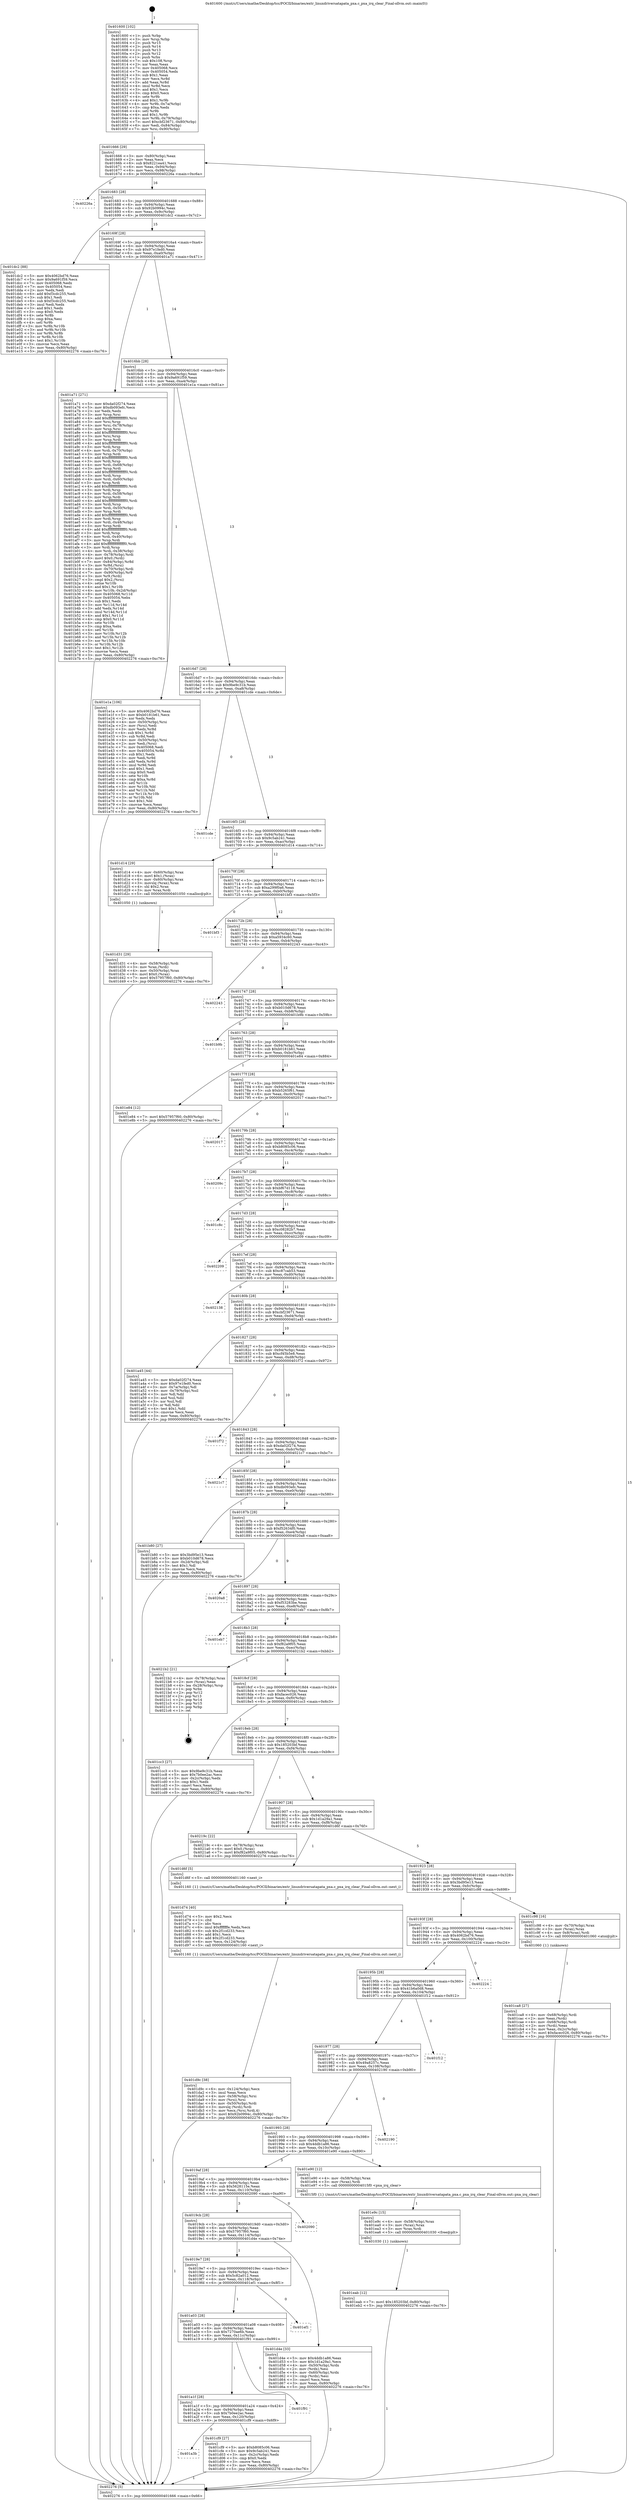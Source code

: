 digraph "0x401600" {
  label = "0x401600 (/mnt/c/Users/mathe/Desktop/tcc/POCII/binaries/extr_linuxdriversatapata_pxa.c_pxa_irq_clear_Final-ollvm.out::main(0))"
  labelloc = "t"
  node[shape=record]

  Entry [label="",width=0.3,height=0.3,shape=circle,fillcolor=black,style=filled]
  "0x401666" [label="{
     0x401666 [29]\l
     | [instrs]\l
     &nbsp;&nbsp;0x401666 \<+3\>: mov -0x80(%rbp),%eax\l
     &nbsp;&nbsp;0x401669 \<+2\>: mov %eax,%ecx\l
     &nbsp;&nbsp;0x40166b \<+6\>: sub $0x8221ea41,%ecx\l
     &nbsp;&nbsp;0x401671 \<+6\>: mov %eax,-0x94(%rbp)\l
     &nbsp;&nbsp;0x401677 \<+6\>: mov %ecx,-0x98(%rbp)\l
     &nbsp;&nbsp;0x40167d \<+6\>: je 000000000040226a \<main+0xc6a\>\l
  }"]
  "0x40226a" [label="{
     0x40226a\l
  }", style=dashed]
  "0x401683" [label="{
     0x401683 [28]\l
     | [instrs]\l
     &nbsp;&nbsp;0x401683 \<+5\>: jmp 0000000000401688 \<main+0x88\>\l
     &nbsp;&nbsp;0x401688 \<+6\>: mov -0x94(%rbp),%eax\l
     &nbsp;&nbsp;0x40168e \<+5\>: sub $0x92b0994c,%eax\l
     &nbsp;&nbsp;0x401693 \<+6\>: mov %eax,-0x9c(%rbp)\l
     &nbsp;&nbsp;0x401699 \<+6\>: je 0000000000401dc2 \<main+0x7c2\>\l
  }"]
  Exit [label="",width=0.3,height=0.3,shape=circle,fillcolor=black,style=filled,peripheries=2]
  "0x401dc2" [label="{
     0x401dc2 [88]\l
     | [instrs]\l
     &nbsp;&nbsp;0x401dc2 \<+5\>: mov $0x4062bd76,%eax\l
     &nbsp;&nbsp;0x401dc7 \<+5\>: mov $0x9a691f59,%ecx\l
     &nbsp;&nbsp;0x401dcc \<+7\>: mov 0x405068,%edx\l
     &nbsp;&nbsp;0x401dd3 \<+7\>: mov 0x405054,%esi\l
     &nbsp;&nbsp;0x401dda \<+2\>: mov %edx,%edi\l
     &nbsp;&nbsp;0x401ddc \<+6\>: add $0xf3cdc255,%edi\l
     &nbsp;&nbsp;0x401de2 \<+3\>: sub $0x1,%edi\l
     &nbsp;&nbsp;0x401de5 \<+6\>: sub $0xf3cdc255,%edi\l
     &nbsp;&nbsp;0x401deb \<+3\>: imul %edi,%edx\l
     &nbsp;&nbsp;0x401dee \<+3\>: and $0x1,%edx\l
     &nbsp;&nbsp;0x401df1 \<+3\>: cmp $0x0,%edx\l
     &nbsp;&nbsp;0x401df4 \<+4\>: sete %r8b\l
     &nbsp;&nbsp;0x401df8 \<+3\>: cmp $0xa,%esi\l
     &nbsp;&nbsp;0x401dfb \<+4\>: setl %r9b\l
     &nbsp;&nbsp;0x401dff \<+3\>: mov %r8b,%r10b\l
     &nbsp;&nbsp;0x401e02 \<+3\>: and %r9b,%r10b\l
     &nbsp;&nbsp;0x401e05 \<+3\>: xor %r9b,%r8b\l
     &nbsp;&nbsp;0x401e08 \<+3\>: or %r8b,%r10b\l
     &nbsp;&nbsp;0x401e0b \<+4\>: test $0x1,%r10b\l
     &nbsp;&nbsp;0x401e0f \<+3\>: cmovne %ecx,%eax\l
     &nbsp;&nbsp;0x401e12 \<+3\>: mov %eax,-0x80(%rbp)\l
     &nbsp;&nbsp;0x401e15 \<+5\>: jmp 0000000000402276 \<main+0xc76\>\l
  }"]
  "0x40169f" [label="{
     0x40169f [28]\l
     | [instrs]\l
     &nbsp;&nbsp;0x40169f \<+5\>: jmp 00000000004016a4 \<main+0xa4\>\l
     &nbsp;&nbsp;0x4016a4 \<+6\>: mov -0x94(%rbp),%eax\l
     &nbsp;&nbsp;0x4016aa \<+5\>: sub $0x97e1fed0,%eax\l
     &nbsp;&nbsp;0x4016af \<+6\>: mov %eax,-0xa0(%rbp)\l
     &nbsp;&nbsp;0x4016b5 \<+6\>: je 0000000000401a71 \<main+0x471\>\l
  }"]
  "0x401eab" [label="{
     0x401eab [12]\l
     | [instrs]\l
     &nbsp;&nbsp;0x401eab \<+7\>: movl $0x185203bf,-0x80(%rbp)\l
     &nbsp;&nbsp;0x401eb2 \<+5\>: jmp 0000000000402276 \<main+0xc76\>\l
  }"]
  "0x401a71" [label="{
     0x401a71 [271]\l
     | [instrs]\l
     &nbsp;&nbsp;0x401a71 \<+5\>: mov $0xda02f274,%eax\l
     &nbsp;&nbsp;0x401a76 \<+5\>: mov $0xdb093efc,%ecx\l
     &nbsp;&nbsp;0x401a7b \<+2\>: xor %edx,%edx\l
     &nbsp;&nbsp;0x401a7d \<+3\>: mov %rsp,%rsi\l
     &nbsp;&nbsp;0x401a80 \<+4\>: add $0xfffffffffffffff0,%rsi\l
     &nbsp;&nbsp;0x401a84 \<+3\>: mov %rsi,%rsp\l
     &nbsp;&nbsp;0x401a87 \<+4\>: mov %rsi,-0x78(%rbp)\l
     &nbsp;&nbsp;0x401a8b \<+3\>: mov %rsp,%rsi\l
     &nbsp;&nbsp;0x401a8e \<+4\>: add $0xfffffffffffffff0,%rsi\l
     &nbsp;&nbsp;0x401a92 \<+3\>: mov %rsi,%rsp\l
     &nbsp;&nbsp;0x401a95 \<+3\>: mov %rsp,%rdi\l
     &nbsp;&nbsp;0x401a98 \<+4\>: add $0xfffffffffffffff0,%rdi\l
     &nbsp;&nbsp;0x401a9c \<+3\>: mov %rdi,%rsp\l
     &nbsp;&nbsp;0x401a9f \<+4\>: mov %rdi,-0x70(%rbp)\l
     &nbsp;&nbsp;0x401aa3 \<+3\>: mov %rsp,%rdi\l
     &nbsp;&nbsp;0x401aa6 \<+4\>: add $0xfffffffffffffff0,%rdi\l
     &nbsp;&nbsp;0x401aaa \<+3\>: mov %rdi,%rsp\l
     &nbsp;&nbsp;0x401aad \<+4\>: mov %rdi,-0x68(%rbp)\l
     &nbsp;&nbsp;0x401ab1 \<+3\>: mov %rsp,%rdi\l
     &nbsp;&nbsp;0x401ab4 \<+4\>: add $0xfffffffffffffff0,%rdi\l
     &nbsp;&nbsp;0x401ab8 \<+3\>: mov %rdi,%rsp\l
     &nbsp;&nbsp;0x401abb \<+4\>: mov %rdi,-0x60(%rbp)\l
     &nbsp;&nbsp;0x401abf \<+3\>: mov %rsp,%rdi\l
     &nbsp;&nbsp;0x401ac2 \<+4\>: add $0xfffffffffffffff0,%rdi\l
     &nbsp;&nbsp;0x401ac6 \<+3\>: mov %rdi,%rsp\l
     &nbsp;&nbsp;0x401ac9 \<+4\>: mov %rdi,-0x58(%rbp)\l
     &nbsp;&nbsp;0x401acd \<+3\>: mov %rsp,%rdi\l
     &nbsp;&nbsp;0x401ad0 \<+4\>: add $0xfffffffffffffff0,%rdi\l
     &nbsp;&nbsp;0x401ad4 \<+3\>: mov %rdi,%rsp\l
     &nbsp;&nbsp;0x401ad7 \<+4\>: mov %rdi,-0x50(%rbp)\l
     &nbsp;&nbsp;0x401adb \<+3\>: mov %rsp,%rdi\l
     &nbsp;&nbsp;0x401ade \<+4\>: add $0xfffffffffffffff0,%rdi\l
     &nbsp;&nbsp;0x401ae2 \<+3\>: mov %rdi,%rsp\l
     &nbsp;&nbsp;0x401ae5 \<+4\>: mov %rdi,-0x48(%rbp)\l
     &nbsp;&nbsp;0x401ae9 \<+3\>: mov %rsp,%rdi\l
     &nbsp;&nbsp;0x401aec \<+4\>: add $0xfffffffffffffff0,%rdi\l
     &nbsp;&nbsp;0x401af0 \<+3\>: mov %rdi,%rsp\l
     &nbsp;&nbsp;0x401af3 \<+4\>: mov %rdi,-0x40(%rbp)\l
     &nbsp;&nbsp;0x401af7 \<+3\>: mov %rsp,%rdi\l
     &nbsp;&nbsp;0x401afa \<+4\>: add $0xfffffffffffffff0,%rdi\l
     &nbsp;&nbsp;0x401afe \<+3\>: mov %rdi,%rsp\l
     &nbsp;&nbsp;0x401b01 \<+4\>: mov %rdi,-0x38(%rbp)\l
     &nbsp;&nbsp;0x401b05 \<+4\>: mov -0x78(%rbp),%rdi\l
     &nbsp;&nbsp;0x401b09 \<+6\>: movl $0x0,(%rdi)\l
     &nbsp;&nbsp;0x401b0f \<+7\>: mov -0x84(%rbp),%r8d\l
     &nbsp;&nbsp;0x401b16 \<+3\>: mov %r8d,(%rsi)\l
     &nbsp;&nbsp;0x401b19 \<+4\>: mov -0x70(%rbp),%rdi\l
     &nbsp;&nbsp;0x401b1d \<+7\>: mov -0x90(%rbp),%r9\l
     &nbsp;&nbsp;0x401b24 \<+3\>: mov %r9,(%rdi)\l
     &nbsp;&nbsp;0x401b27 \<+3\>: cmpl $0x2,(%rsi)\l
     &nbsp;&nbsp;0x401b2a \<+4\>: setne %r10b\l
     &nbsp;&nbsp;0x401b2e \<+4\>: and $0x1,%r10b\l
     &nbsp;&nbsp;0x401b32 \<+4\>: mov %r10b,-0x2d(%rbp)\l
     &nbsp;&nbsp;0x401b36 \<+8\>: mov 0x405068,%r11d\l
     &nbsp;&nbsp;0x401b3e \<+7\>: mov 0x405054,%ebx\l
     &nbsp;&nbsp;0x401b45 \<+3\>: sub $0x1,%edx\l
     &nbsp;&nbsp;0x401b48 \<+3\>: mov %r11d,%r14d\l
     &nbsp;&nbsp;0x401b4b \<+3\>: add %edx,%r14d\l
     &nbsp;&nbsp;0x401b4e \<+4\>: imul %r14d,%r11d\l
     &nbsp;&nbsp;0x401b52 \<+4\>: and $0x1,%r11d\l
     &nbsp;&nbsp;0x401b56 \<+4\>: cmp $0x0,%r11d\l
     &nbsp;&nbsp;0x401b5a \<+4\>: sete %r10b\l
     &nbsp;&nbsp;0x401b5e \<+3\>: cmp $0xa,%ebx\l
     &nbsp;&nbsp;0x401b61 \<+4\>: setl %r15b\l
     &nbsp;&nbsp;0x401b65 \<+3\>: mov %r10b,%r12b\l
     &nbsp;&nbsp;0x401b68 \<+3\>: and %r15b,%r12b\l
     &nbsp;&nbsp;0x401b6b \<+3\>: xor %r15b,%r10b\l
     &nbsp;&nbsp;0x401b6e \<+3\>: or %r10b,%r12b\l
     &nbsp;&nbsp;0x401b71 \<+4\>: test $0x1,%r12b\l
     &nbsp;&nbsp;0x401b75 \<+3\>: cmovne %ecx,%eax\l
     &nbsp;&nbsp;0x401b78 \<+3\>: mov %eax,-0x80(%rbp)\l
     &nbsp;&nbsp;0x401b7b \<+5\>: jmp 0000000000402276 \<main+0xc76\>\l
  }"]
  "0x4016bb" [label="{
     0x4016bb [28]\l
     | [instrs]\l
     &nbsp;&nbsp;0x4016bb \<+5\>: jmp 00000000004016c0 \<main+0xc0\>\l
     &nbsp;&nbsp;0x4016c0 \<+6\>: mov -0x94(%rbp),%eax\l
     &nbsp;&nbsp;0x4016c6 \<+5\>: sub $0x9a691f59,%eax\l
     &nbsp;&nbsp;0x4016cb \<+6\>: mov %eax,-0xa4(%rbp)\l
     &nbsp;&nbsp;0x4016d1 \<+6\>: je 0000000000401e1a \<main+0x81a\>\l
  }"]
  "0x401e9c" [label="{
     0x401e9c [15]\l
     | [instrs]\l
     &nbsp;&nbsp;0x401e9c \<+4\>: mov -0x58(%rbp),%rax\l
     &nbsp;&nbsp;0x401ea0 \<+3\>: mov (%rax),%rax\l
     &nbsp;&nbsp;0x401ea3 \<+3\>: mov %rax,%rdi\l
     &nbsp;&nbsp;0x401ea6 \<+5\>: call 0000000000401030 \<free@plt\>\l
     | [calls]\l
     &nbsp;&nbsp;0x401030 \{1\} (unknown)\l
  }"]
  "0x401e1a" [label="{
     0x401e1a [106]\l
     | [instrs]\l
     &nbsp;&nbsp;0x401e1a \<+5\>: mov $0x4062bd76,%eax\l
     &nbsp;&nbsp;0x401e1f \<+5\>: mov $0xb0181b61,%ecx\l
     &nbsp;&nbsp;0x401e24 \<+2\>: xor %edx,%edx\l
     &nbsp;&nbsp;0x401e26 \<+4\>: mov -0x50(%rbp),%rsi\l
     &nbsp;&nbsp;0x401e2a \<+2\>: mov (%rsi),%edi\l
     &nbsp;&nbsp;0x401e2c \<+3\>: mov %edx,%r8d\l
     &nbsp;&nbsp;0x401e2f \<+4\>: sub $0x1,%r8d\l
     &nbsp;&nbsp;0x401e33 \<+3\>: sub %r8d,%edi\l
     &nbsp;&nbsp;0x401e36 \<+4\>: mov -0x50(%rbp),%rsi\l
     &nbsp;&nbsp;0x401e3a \<+2\>: mov %edi,(%rsi)\l
     &nbsp;&nbsp;0x401e3c \<+7\>: mov 0x405068,%edi\l
     &nbsp;&nbsp;0x401e43 \<+8\>: mov 0x405054,%r8d\l
     &nbsp;&nbsp;0x401e4b \<+3\>: sub $0x1,%edx\l
     &nbsp;&nbsp;0x401e4e \<+3\>: mov %edi,%r9d\l
     &nbsp;&nbsp;0x401e51 \<+3\>: add %edx,%r9d\l
     &nbsp;&nbsp;0x401e54 \<+4\>: imul %r9d,%edi\l
     &nbsp;&nbsp;0x401e58 \<+3\>: and $0x1,%edi\l
     &nbsp;&nbsp;0x401e5b \<+3\>: cmp $0x0,%edi\l
     &nbsp;&nbsp;0x401e5e \<+4\>: sete %r10b\l
     &nbsp;&nbsp;0x401e62 \<+4\>: cmp $0xa,%r8d\l
     &nbsp;&nbsp;0x401e66 \<+4\>: setl %r11b\l
     &nbsp;&nbsp;0x401e6a \<+3\>: mov %r10b,%bl\l
     &nbsp;&nbsp;0x401e6d \<+3\>: and %r11b,%bl\l
     &nbsp;&nbsp;0x401e70 \<+3\>: xor %r11b,%r10b\l
     &nbsp;&nbsp;0x401e73 \<+3\>: or %r10b,%bl\l
     &nbsp;&nbsp;0x401e76 \<+3\>: test $0x1,%bl\l
     &nbsp;&nbsp;0x401e79 \<+3\>: cmovne %ecx,%eax\l
     &nbsp;&nbsp;0x401e7c \<+3\>: mov %eax,-0x80(%rbp)\l
     &nbsp;&nbsp;0x401e7f \<+5\>: jmp 0000000000402276 \<main+0xc76\>\l
  }"]
  "0x4016d7" [label="{
     0x4016d7 [28]\l
     | [instrs]\l
     &nbsp;&nbsp;0x4016d7 \<+5\>: jmp 00000000004016dc \<main+0xdc\>\l
     &nbsp;&nbsp;0x4016dc \<+6\>: mov -0x94(%rbp),%eax\l
     &nbsp;&nbsp;0x4016e2 \<+5\>: sub $0x9be9c31b,%eax\l
     &nbsp;&nbsp;0x4016e7 \<+6\>: mov %eax,-0xa8(%rbp)\l
     &nbsp;&nbsp;0x4016ed \<+6\>: je 0000000000401cde \<main+0x6de\>\l
  }"]
  "0x401d9c" [label="{
     0x401d9c [38]\l
     | [instrs]\l
     &nbsp;&nbsp;0x401d9c \<+6\>: mov -0x124(%rbp),%ecx\l
     &nbsp;&nbsp;0x401da2 \<+3\>: imul %eax,%ecx\l
     &nbsp;&nbsp;0x401da5 \<+4\>: mov -0x58(%rbp),%rsi\l
     &nbsp;&nbsp;0x401da9 \<+3\>: mov (%rsi),%rsi\l
     &nbsp;&nbsp;0x401dac \<+4\>: mov -0x50(%rbp),%rdi\l
     &nbsp;&nbsp;0x401db0 \<+3\>: movslq (%rdi),%rdi\l
     &nbsp;&nbsp;0x401db3 \<+3\>: mov %ecx,(%rsi,%rdi,4)\l
     &nbsp;&nbsp;0x401db6 \<+7\>: movl $0x92b0994c,-0x80(%rbp)\l
     &nbsp;&nbsp;0x401dbd \<+5\>: jmp 0000000000402276 \<main+0xc76\>\l
  }"]
  "0x401cde" [label="{
     0x401cde\l
  }", style=dashed]
  "0x4016f3" [label="{
     0x4016f3 [28]\l
     | [instrs]\l
     &nbsp;&nbsp;0x4016f3 \<+5\>: jmp 00000000004016f8 \<main+0xf8\>\l
     &nbsp;&nbsp;0x4016f8 \<+6\>: mov -0x94(%rbp),%eax\l
     &nbsp;&nbsp;0x4016fe \<+5\>: sub $0x9c5ab241,%eax\l
     &nbsp;&nbsp;0x401703 \<+6\>: mov %eax,-0xac(%rbp)\l
     &nbsp;&nbsp;0x401709 \<+6\>: je 0000000000401d14 \<main+0x714\>\l
  }"]
  "0x401d74" [label="{
     0x401d74 [40]\l
     | [instrs]\l
     &nbsp;&nbsp;0x401d74 \<+5\>: mov $0x2,%ecx\l
     &nbsp;&nbsp;0x401d79 \<+1\>: cltd\l
     &nbsp;&nbsp;0x401d7a \<+2\>: idiv %ecx\l
     &nbsp;&nbsp;0x401d7c \<+6\>: imul $0xfffffffe,%edx,%ecx\l
     &nbsp;&nbsp;0x401d82 \<+6\>: sub $0x2f1cd233,%ecx\l
     &nbsp;&nbsp;0x401d88 \<+3\>: add $0x1,%ecx\l
     &nbsp;&nbsp;0x401d8b \<+6\>: add $0x2f1cd233,%ecx\l
     &nbsp;&nbsp;0x401d91 \<+6\>: mov %ecx,-0x124(%rbp)\l
     &nbsp;&nbsp;0x401d97 \<+5\>: call 0000000000401160 \<next_i\>\l
     | [calls]\l
     &nbsp;&nbsp;0x401160 \{1\} (/mnt/c/Users/mathe/Desktop/tcc/POCII/binaries/extr_linuxdriversatapata_pxa.c_pxa_irq_clear_Final-ollvm.out::next_i)\l
  }"]
  "0x401d14" [label="{
     0x401d14 [29]\l
     | [instrs]\l
     &nbsp;&nbsp;0x401d14 \<+4\>: mov -0x60(%rbp),%rax\l
     &nbsp;&nbsp;0x401d18 \<+6\>: movl $0x1,(%rax)\l
     &nbsp;&nbsp;0x401d1e \<+4\>: mov -0x60(%rbp),%rax\l
     &nbsp;&nbsp;0x401d22 \<+3\>: movslq (%rax),%rax\l
     &nbsp;&nbsp;0x401d25 \<+4\>: shl $0x2,%rax\l
     &nbsp;&nbsp;0x401d29 \<+3\>: mov %rax,%rdi\l
     &nbsp;&nbsp;0x401d2c \<+5\>: call 0000000000401050 \<malloc@plt\>\l
     | [calls]\l
     &nbsp;&nbsp;0x401050 \{1\} (unknown)\l
  }"]
  "0x40170f" [label="{
     0x40170f [28]\l
     | [instrs]\l
     &nbsp;&nbsp;0x40170f \<+5\>: jmp 0000000000401714 \<main+0x114\>\l
     &nbsp;&nbsp;0x401714 \<+6\>: mov -0x94(%rbp),%eax\l
     &nbsp;&nbsp;0x40171a \<+5\>: sub $0xa299f0a6,%eax\l
     &nbsp;&nbsp;0x40171f \<+6\>: mov %eax,-0xb0(%rbp)\l
     &nbsp;&nbsp;0x401725 \<+6\>: je 0000000000401bf3 \<main+0x5f3\>\l
  }"]
  "0x401d31" [label="{
     0x401d31 [29]\l
     | [instrs]\l
     &nbsp;&nbsp;0x401d31 \<+4\>: mov -0x58(%rbp),%rdi\l
     &nbsp;&nbsp;0x401d35 \<+3\>: mov %rax,(%rdi)\l
     &nbsp;&nbsp;0x401d38 \<+4\>: mov -0x50(%rbp),%rax\l
     &nbsp;&nbsp;0x401d3c \<+6\>: movl $0x0,(%rax)\l
     &nbsp;&nbsp;0x401d42 \<+7\>: movl $0x57957f60,-0x80(%rbp)\l
     &nbsp;&nbsp;0x401d49 \<+5\>: jmp 0000000000402276 \<main+0xc76\>\l
  }"]
  "0x401bf3" [label="{
     0x401bf3\l
  }", style=dashed]
  "0x40172b" [label="{
     0x40172b [28]\l
     | [instrs]\l
     &nbsp;&nbsp;0x40172b \<+5\>: jmp 0000000000401730 \<main+0x130\>\l
     &nbsp;&nbsp;0x401730 \<+6\>: mov -0x94(%rbp),%eax\l
     &nbsp;&nbsp;0x401736 \<+5\>: sub $0xa5934c60,%eax\l
     &nbsp;&nbsp;0x40173b \<+6\>: mov %eax,-0xb4(%rbp)\l
     &nbsp;&nbsp;0x401741 \<+6\>: je 0000000000402243 \<main+0xc43\>\l
  }"]
  "0x401a3b" [label="{
     0x401a3b\l
  }", style=dashed]
  "0x402243" [label="{
     0x402243\l
  }", style=dashed]
  "0x401747" [label="{
     0x401747 [28]\l
     | [instrs]\l
     &nbsp;&nbsp;0x401747 \<+5\>: jmp 000000000040174c \<main+0x14c\>\l
     &nbsp;&nbsp;0x40174c \<+6\>: mov -0x94(%rbp),%eax\l
     &nbsp;&nbsp;0x401752 \<+5\>: sub $0xb010d678,%eax\l
     &nbsp;&nbsp;0x401757 \<+6\>: mov %eax,-0xb8(%rbp)\l
     &nbsp;&nbsp;0x40175d \<+6\>: je 0000000000401b9b \<main+0x59b\>\l
  }"]
  "0x401cf9" [label="{
     0x401cf9 [27]\l
     | [instrs]\l
     &nbsp;&nbsp;0x401cf9 \<+5\>: mov $0xb8085c06,%eax\l
     &nbsp;&nbsp;0x401cfe \<+5\>: mov $0x9c5ab241,%ecx\l
     &nbsp;&nbsp;0x401d03 \<+3\>: mov -0x2c(%rbp),%edx\l
     &nbsp;&nbsp;0x401d06 \<+3\>: cmp $0x0,%edx\l
     &nbsp;&nbsp;0x401d09 \<+3\>: cmove %ecx,%eax\l
     &nbsp;&nbsp;0x401d0c \<+3\>: mov %eax,-0x80(%rbp)\l
     &nbsp;&nbsp;0x401d0f \<+5\>: jmp 0000000000402276 \<main+0xc76\>\l
  }"]
  "0x401b9b" [label="{
     0x401b9b\l
  }", style=dashed]
  "0x401763" [label="{
     0x401763 [28]\l
     | [instrs]\l
     &nbsp;&nbsp;0x401763 \<+5\>: jmp 0000000000401768 \<main+0x168\>\l
     &nbsp;&nbsp;0x401768 \<+6\>: mov -0x94(%rbp),%eax\l
     &nbsp;&nbsp;0x40176e \<+5\>: sub $0xb0181b61,%eax\l
     &nbsp;&nbsp;0x401773 \<+6\>: mov %eax,-0xbc(%rbp)\l
     &nbsp;&nbsp;0x401779 \<+6\>: je 0000000000401e84 \<main+0x884\>\l
  }"]
  "0x401a1f" [label="{
     0x401a1f [28]\l
     | [instrs]\l
     &nbsp;&nbsp;0x401a1f \<+5\>: jmp 0000000000401a24 \<main+0x424\>\l
     &nbsp;&nbsp;0x401a24 \<+6\>: mov -0x94(%rbp),%eax\l
     &nbsp;&nbsp;0x401a2a \<+5\>: sub $0x7b0ee2ac,%eax\l
     &nbsp;&nbsp;0x401a2f \<+6\>: mov %eax,-0x120(%rbp)\l
     &nbsp;&nbsp;0x401a35 \<+6\>: je 0000000000401cf9 \<main+0x6f9\>\l
  }"]
  "0x401e84" [label="{
     0x401e84 [12]\l
     | [instrs]\l
     &nbsp;&nbsp;0x401e84 \<+7\>: movl $0x57957f60,-0x80(%rbp)\l
     &nbsp;&nbsp;0x401e8b \<+5\>: jmp 0000000000402276 \<main+0xc76\>\l
  }"]
  "0x40177f" [label="{
     0x40177f [28]\l
     | [instrs]\l
     &nbsp;&nbsp;0x40177f \<+5\>: jmp 0000000000401784 \<main+0x184\>\l
     &nbsp;&nbsp;0x401784 \<+6\>: mov -0x94(%rbp),%eax\l
     &nbsp;&nbsp;0x40178a \<+5\>: sub $0xb5265f61,%eax\l
     &nbsp;&nbsp;0x40178f \<+6\>: mov %eax,-0xc0(%rbp)\l
     &nbsp;&nbsp;0x401795 \<+6\>: je 0000000000402017 \<main+0xa17\>\l
  }"]
  "0x401f91" [label="{
     0x401f91\l
  }", style=dashed]
  "0x402017" [label="{
     0x402017\l
  }", style=dashed]
  "0x40179b" [label="{
     0x40179b [28]\l
     | [instrs]\l
     &nbsp;&nbsp;0x40179b \<+5\>: jmp 00000000004017a0 \<main+0x1a0\>\l
     &nbsp;&nbsp;0x4017a0 \<+6\>: mov -0x94(%rbp),%eax\l
     &nbsp;&nbsp;0x4017a6 \<+5\>: sub $0xb8085c06,%eax\l
     &nbsp;&nbsp;0x4017ab \<+6\>: mov %eax,-0xc4(%rbp)\l
     &nbsp;&nbsp;0x4017b1 \<+6\>: je 000000000040209c \<main+0xa9c\>\l
  }"]
  "0x401a03" [label="{
     0x401a03 [28]\l
     | [instrs]\l
     &nbsp;&nbsp;0x401a03 \<+5\>: jmp 0000000000401a08 \<main+0x408\>\l
     &nbsp;&nbsp;0x401a08 \<+6\>: mov -0x94(%rbp),%eax\l
     &nbsp;&nbsp;0x401a0e \<+5\>: sub $0x7270ae6b,%eax\l
     &nbsp;&nbsp;0x401a13 \<+6\>: mov %eax,-0x11c(%rbp)\l
     &nbsp;&nbsp;0x401a19 \<+6\>: je 0000000000401f91 \<main+0x991\>\l
  }"]
  "0x40209c" [label="{
     0x40209c\l
  }", style=dashed]
  "0x4017b7" [label="{
     0x4017b7 [28]\l
     | [instrs]\l
     &nbsp;&nbsp;0x4017b7 \<+5\>: jmp 00000000004017bc \<main+0x1bc\>\l
     &nbsp;&nbsp;0x4017bc \<+6\>: mov -0x94(%rbp),%eax\l
     &nbsp;&nbsp;0x4017c2 \<+5\>: sub $0xbf67d118,%eax\l
     &nbsp;&nbsp;0x4017c7 \<+6\>: mov %eax,-0xc8(%rbp)\l
     &nbsp;&nbsp;0x4017cd \<+6\>: je 0000000000401c8c \<main+0x68c\>\l
  }"]
  "0x401ef1" [label="{
     0x401ef1\l
  }", style=dashed]
  "0x401c8c" [label="{
     0x401c8c\l
  }", style=dashed]
  "0x4017d3" [label="{
     0x4017d3 [28]\l
     | [instrs]\l
     &nbsp;&nbsp;0x4017d3 \<+5\>: jmp 00000000004017d8 \<main+0x1d8\>\l
     &nbsp;&nbsp;0x4017d8 \<+6\>: mov -0x94(%rbp),%eax\l
     &nbsp;&nbsp;0x4017de \<+5\>: sub $0xc08282b7,%eax\l
     &nbsp;&nbsp;0x4017e3 \<+6\>: mov %eax,-0xcc(%rbp)\l
     &nbsp;&nbsp;0x4017e9 \<+6\>: je 0000000000402209 \<main+0xc09\>\l
  }"]
  "0x4019e7" [label="{
     0x4019e7 [28]\l
     | [instrs]\l
     &nbsp;&nbsp;0x4019e7 \<+5\>: jmp 00000000004019ec \<main+0x3ec\>\l
     &nbsp;&nbsp;0x4019ec \<+6\>: mov -0x94(%rbp),%eax\l
     &nbsp;&nbsp;0x4019f2 \<+5\>: sub $0x5c82a012,%eax\l
     &nbsp;&nbsp;0x4019f7 \<+6\>: mov %eax,-0x118(%rbp)\l
     &nbsp;&nbsp;0x4019fd \<+6\>: je 0000000000401ef1 \<main+0x8f1\>\l
  }"]
  "0x402209" [label="{
     0x402209\l
  }", style=dashed]
  "0x4017ef" [label="{
     0x4017ef [28]\l
     | [instrs]\l
     &nbsp;&nbsp;0x4017ef \<+5\>: jmp 00000000004017f4 \<main+0x1f4\>\l
     &nbsp;&nbsp;0x4017f4 \<+6\>: mov -0x94(%rbp),%eax\l
     &nbsp;&nbsp;0x4017fa \<+5\>: sub $0xc87cab53,%eax\l
     &nbsp;&nbsp;0x4017ff \<+6\>: mov %eax,-0xd0(%rbp)\l
     &nbsp;&nbsp;0x401805 \<+6\>: je 0000000000402138 \<main+0xb38\>\l
  }"]
  "0x401d4e" [label="{
     0x401d4e [33]\l
     | [instrs]\l
     &nbsp;&nbsp;0x401d4e \<+5\>: mov $0x4ddb1a86,%eax\l
     &nbsp;&nbsp;0x401d53 \<+5\>: mov $0x1d1a29a1,%ecx\l
     &nbsp;&nbsp;0x401d58 \<+4\>: mov -0x50(%rbp),%rdx\l
     &nbsp;&nbsp;0x401d5c \<+2\>: mov (%rdx),%esi\l
     &nbsp;&nbsp;0x401d5e \<+4\>: mov -0x60(%rbp),%rdx\l
     &nbsp;&nbsp;0x401d62 \<+2\>: cmp (%rdx),%esi\l
     &nbsp;&nbsp;0x401d64 \<+3\>: cmovl %ecx,%eax\l
     &nbsp;&nbsp;0x401d67 \<+3\>: mov %eax,-0x80(%rbp)\l
     &nbsp;&nbsp;0x401d6a \<+5\>: jmp 0000000000402276 \<main+0xc76\>\l
  }"]
  "0x402138" [label="{
     0x402138\l
  }", style=dashed]
  "0x40180b" [label="{
     0x40180b [28]\l
     | [instrs]\l
     &nbsp;&nbsp;0x40180b \<+5\>: jmp 0000000000401810 \<main+0x210\>\l
     &nbsp;&nbsp;0x401810 \<+6\>: mov -0x94(%rbp),%eax\l
     &nbsp;&nbsp;0x401816 \<+5\>: sub $0xcbf23671,%eax\l
     &nbsp;&nbsp;0x40181b \<+6\>: mov %eax,-0xd4(%rbp)\l
     &nbsp;&nbsp;0x401821 \<+6\>: je 0000000000401a45 \<main+0x445\>\l
  }"]
  "0x4019cb" [label="{
     0x4019cb [28]\l
     | [instrs]\l
     &nbsp;&nbsp;0x4019cb \<+5\>: jmp 00000000004019d0 \<main+0x3d0\>\l
     &nbsp;&nbsp;0x4019d0 \<+6\>: mov -0x94(%rbp),%eax\l
     &nbsp;&nbsp;0x4019d6 \<+5\>: sub $0x57957f60,%eax\l
     &nbsp;&nbsp;0x4019db \<+6\>: mov %eax,-0x114(%rbp)\l
     &nbsp;&nbsp;0x4019e1 \<+6\>: je 0000000000401d4e \<main+0x74e\>\l
  }"]
  "0x401a45" [label="{
     0x401a45 [44]\l
     | [instrs]\l
     &nbsp;&nbsp;0x401a45 \<+5\>: mov $0xda02f274,%eax\l
     &nbsp;&nbsp;0x401a4a \<+5\>: mov $0x97e1fed0,%ecx\l
     &nbsp;&nbsp;0x401a4f \<+3\>: mov -0x7a(%rbp),%dl\l
     &nbsp;&nbsp;0x401a52 \<+4\>: mov -0x79(%rbp),%sil\l
     &nbsp;&nbsp;0x401a56 \<+3\>: mov %dl,%dil\l
     &nbsp;&nbsp;0x401a59 \<+3\>: and %sil,%dil\l
     &nbsp;&nbsp;0x401a5c \<+3\>: xor %sil,%dl\l
     &nbsp;&nbsp;0x401a5f \<+3\>: or %dl,%dil\l
     &nbsp;&nbsp;0x401a62 \<+4\>: test $0x1,%dil\l
     &nbsp;&nbsp;0x401a66 \<+3\>: cmovne %ecx,%eax\l
     &nbsp;&nbsp;0x401a69 \<+3\>: mov %eax,-0x80(%rbp)\l
     &nbsp;&nbsp;0x401a6c \<+5\>: jmp 0000000000402276 \<main+0xc76\>\l
  }"]
  "0x401827" [label="{
     0x401827 [28]\l
     | [instrs]\l
     &nbsp;&nbsp;0x401827 \<+5\>: jmp 000000000040182c \<main+0x22c\>\l
     &nbsp;&nbsp;0x40182c \<+6\>: mov -0x94(%rbp),%eax\l
     &nbsp;&nbsp;0x401832 \<+5\>: sub $0xcf45b5e8,%eax\l
     &nbsp;&nbsp;0x401837 \<+6\>: mov %eax,-0xd8(%rbp)\l
     &nbsp;&nbsp;0x40183d \<+6\>: je 0000000000401f72 \<main+0x972\>\l
  }"]
  "0x402276" [label="{
     0x402276 [5]\l
     | [instrs]\l
     &nbsp;&nbsp;0x402276 \<+5\>: jmp 0000000000401666 \<main+0x66\>\l
  }"]
  "0x401600" [label="{
     0x401600 [102]\l
     | [instrs]\l
     &nbsp;&nbsp;0x401600 \<+1\>: push %rbp\l
     &nbsp;&nbsp;0x401601 \<+3\>: mov %rsp,%rbp\l
     &nbsp;&nbsp;0x401604 \<+2\>: push %r15\l
     &nbsp;&nbsp;0x401606 \<+2\>: push %r14\l
     &nbsp;&nbsp;0x401608 \<+2\>: push %r13\l
     &nbsp;&nbsp;0x40160a \<+2\>: push %r12\l
     &nbsp;&nbsp;0x40160c \<+1\>: push %rbx\l
     &nbsp;&nbsp;0x40160d \<+7\>: sub $0x108,%rsp\l
     &nbsp;&nbsp;0x401614 \<+2\>: xor %eax,%eax\l
     &nbsp;&nbsp;0x401616 \<+7\>: mov 0x405068,%ecx\l
     &nbsp;&nbsp;0x40161d \<+7\>: mov 0x405054,%edx\l
     &nbsp;&nbsp;0x401624 \<+3\>: sub $0x1,%eax\l
     &nbsp;&nbsp;0x401627 \<+3\>: mov %ecx,%r8d\l
     &nbsp;&nbsp;0x40162a \<+3\>: add %eax,%r8d\l
     &nbsp;&nbsp;0x40162d \<+4\>: imul %r8d,%ecx\l
     &nbsp;&nbsp;0x401631 \<+3\>: and $0x1,%ecx\l
     &nbsp;&nbsp;0x401634 \<+3\>: cmp $0x0,%ecx\l
     &nbsp;&nbsp;0x401637 \<+4\>: sete %r9b\l
     &nbsp;&nbsp;0x40163b \<+4\>: and $0x1,%r9b\l
     &nbsp;&nbsp;0x40163f \<+4\>: mov %r9b,-0x7a(%rbp)\l
     &nbsp;&nbsp;0x401643 \<+3\>: cmp $0xa,%edx\l
     &nbsp;&nbsp;0x401646 \<+4\>: setl %r9b\l
     &nbsp;&nbsp;0x40164a \<+4\>: and $0x1,%r9b\l
     &nbsp;&nbsp;0x40164e \<+4\>: mov %r9b,-0x79(%rbp)\l
     &nbsp;&nbsp;0x401652 \<+7\>: movl $0xcbf23671,-0x80(%rbp)\l
     &nbsp;&nbsp;0x401659 \<+6\>: mov %edi,-0x84(%rbp)\l
     &nbsp;&nbsp;0x40165f \<+7\>: mov %rsi,-0x90(%rbp)\l
  }"]
  "0x402090" [label="{
     0x402090\l
  }", style=dashed]
  "0x4019af" [label="{
     0x4019af [28]\l
     | [instrs]\l
     &nbsp;&nbsp;0x4019af \<+5\>: jmp 00000000004019b4 \<main+0x3b4\>\l
     &nbsp;&nbsp;0x4019b4 \<+6\>: mov -0x94(%rbp),%eax\l
     &nbsp;&nbsp;0x4019ba \<+5\>: sub $0x5628115e,%eax\l
     &nbsp;&nbsp;0x4019bf \<+6\>: mov %eax,-0x110(%rbp)\l
     &nbsp;&nbsp;0x4019c5 \<+6\>: je 0000000000402090 \<main+0xa90\>\l
  }"]
  "0x401f72" [label="{
     0x401f72\l
  }", style=dashed]
  "0x401843" [label="{
     0x401843 [28]\l
     | [instrs]\l
     &nbsp;&nbsp;0x401843 \<+5\>: jmp 0000000000401848 \<main+0x248\>\l
     &nbsp;&nbsp;0x401848 \<+6\>: mov -0x94(%rbp),%eax\l
     &nbsp;&nbsp;0x40184e \<+5\>: sub $0xda02f274,%eax\l
     &nbsp;&nbsp;0x401853 \<+6\>: mov %eax,-0xdc(%rbp)\l
     &nbsp;&nbsp;0x401859 \<+6\>: je 00000000004021c7 \<main+0xbc7\>\l
  }"]
  "0x401e90" [label="{
     0x401e90 [12]\l
     | [instrs]\l
     &nbsp;&nbsp;0x401e90 \<+4\>: mov -0x58(%rbp),%rax\l
     &nbsp;&nbsp;0x401e94 \<+3\>: mov (%rax),%rdi\l
     &nbsp;&nbsp;0x401e97 \<+5\>: call 00000000004015f0 \<pxa_irq_clear\>\l
     | [calls]\l
     &nbsp;&nbsp;0x4015f0 \{1\} (/mnt/c/Users/mathe/Desktop/tcc/POCII/binaries/extr_linuxdriversatapata_pxa.c_pxa_irq_clear_Final-ollvm.out::pxa_irq_clear)\l
  }"]
  "0x4021c7" [label="{
     0x4021c7\l
  }", style=dashed]
  "0x40185f" [label="{
     0x40185f [28]\l
     | [instrs]\l
     &nbsp;&nbsp;0x40185f \<+5\>: jmp 0000000000401864 \<main+0x264\>\l
     &nbsp;&nbsp;0x401864 \<+6\>: mov -0x94(%rbp),%eax\l
     &nbsp;&nbsp;0x40186a \<+5\>: sub $0xdb093efc,%eax\l
     &nbsp;&nbsp;0x40186f \<+6\>: mov %eax,-0xe0(%rbp)\l
     &nbsp;&nbsp;0x401875 \<+6\>: je 0000000000401b80 \<main+0x580\>\l
  }"]
  "0x401993" [label="{
     0x401993 [28]\l
     | [instrs]\l
     &nbsp;&nbsp;0x401993 \<+5\>: jmp 0000000000401998 \<main+0x398\>\l
     &nbsp;&nbsp;0x401998 \<+6\>: mov -0x94(%rbp),%eax\l
     &nbsp;&nbsp;0x40199e \<+5\>: sub $0x4ddb1a86,%eax\l
     &nbsp;&nbsp;0x4019a3 \<+6\>: mov %eax,-0x10c(%rbp)\l
     &nbsp;&nbsp;0x4019a9 \<+6\>: je 0000000000401e90 \<main+0x890\>\l
  }"]
  "0x401b80" [label="{
     0x401b80 [27]\l
     | [instrs]\l
     &nbsp;&nbsp;0x401b80 \<+5\>: mov $0x3bd95e13,%eax\l
     &nbsp;&nbsp;0x401b85 \<+5\>: mov $0xb010d678,%ecx\l
     &nbsp;&nbsp;0x401b8a \<+3\>: mov -0x2d(%rbp),%dl\l
     &nbsp;&nbsp;0x401b8d \<+3\>: test $0x1,%dl\l
     &nbsp;&nbsp;0x401b90 \<+3\>: cmovne %ecx,%eax\l
     &nbsp;&nbsp;0x401b93 \<+3\>: mov %eax,-0x80(%rbp)\l
     &nbsp;&nbsp;0x401b96 \<+5\>: jmp 0000000000402276 \<main+0xc76\>\l
  }"]
  "0x40187b" [label="{
     0x40187b [28]\l
     | [instrs]\l
     &nbsp;&nbsp;0x40187b \<+5\>: jmp 0000000000401880 \<main+0x280\>\l
     &nbsp;&nbsp;0x401880 \<+6\>: mov -0x94(%rbp),%eax\l
     &nbsp;&nbsp;0x401886 \<+5\>: sub $0xf52634f0,%eax\l
     &nbsp;&nbsp;0x40188b \<+6\>: mov %eax,-0xe4(%rbp)\l
     &nbsp;&nbsp;0x401891 \<+6\>: je 00000000004020a8 \<main+0xaa8\>\l
  }"]
  "0x402190" [label="{
     0x402190\l
  }", style=dashed]
  "0x4020a8" [label="{
     0x4020a8\l
  }", style=dashed]
  "0x401897" [label="{
     0x401897 [28]\l
     | [instrs]\l
     &nbsp;&nbsp;0x401897 \<+5\>: jmp 000000000040189c \<main+0x29c\>\l
     &nbsp;&nbsp;0x40189c \<+6\>: mov -0x94(%rbp),%eax\l
     &nbsp;&nbsp;0x4018a2 \<+5\>: sub $0xf53283be,%eax\l
     &nbsp;&nbsp;0x4018a7 \<+6\>: mov %eax,-0xe8(%rbp)\l
     &nbsp;&nbsp;0x4018ad \<+6\>: je 0000000000401eb7 \<main+0x8b7\>\l
  }"]
  "0x401977" [label="{
     0x401977 [28]\l
     | [instrs]\l
     &nbsp;&nbsp;0x401977 \<+5\>: jmp 000000000040197c \<main+0x37c\>\l
     &nbsp;&nbsp;0x40197c \<+6\>: mov -0x94(%rbp),%eax\l
     &nbsp;&nbsp;0x401982 \<+5\>: sub $0x49a8257c,%eax\l
     &nbsp;&nbsp;0x401987 \<+6\>: mov %eax,-0x108(%rbp)\l
     &nbsp;&nbsp;0x40198d \<+6\>: je 0000000000402190 \<main+0xb90\>\l
  }"]
  "0x401eb7" [label="{
     0x401eb7\l
  }", style=dashed]
  "0x4018b3" [label="{
     0x4018b3 [28]\l
     | [instrs]\l
     &nbsp;&nbsp;0x4018b3 \<+5\>: jmp 00000000004018b8 \<main+0x2b8\>\l
     &nbsp;&nbsp;0x4018b8 \<+6\>: mov -0x94(%rbp),%eax\l
     &nbsp;&nbsp;0x4018be \<+5\>: sub $0xf82a9f05,%eax\l
     &nbsp;&nbsp;0x4018c3 \<+6\>: mov %eax,-0xec(%rbp)\l
     &nbsp;&nbsp;0x4018c9 \<+6\>: je 00000000004021b2 \<main+0xbb2\>\l
  }"]
  "0x401f12" [label="{
     0x401f12\l
  }", style=dashed]
  "0x4021b2" [label="{
     0x4021b2 [21]\l
     | [instrs]\l
     &nbsp;&nbsp;0x4021b2 \<+4\>: mov -0x78(%rbp),%rax\l
     &nbsp;&nbsp;0x4021b6 \<+2\>: mov (%rax),%eax\l
     &nbsp;&nbsp;0x4021b8 \<+4\>: lea -0x28(%rbp),%rsp\l
     &nbsp;&nbsp;0x4021bc \<+1\>: pop %rbx\l
     &nbsp;&nbsp;0x4021bd \<+2\>: pop %r12\l
     &nbsp;&nbsp;0x4021bf \<+2\>: pop %r13\l
     &nbsp;&nbsp;0x4021c1 \<+2\>: pop %r14\l
     &nbsp;&nbsp;0x4021c3 \<+2\>: pop %r15\l
     &nbsp;&nbsp;0x4021c5 \<+1\>: pop %rbp\l
     &nbsp;&nbsp;0x4021c6 \<+1\>: ret\l
  }"]
  "0x4018cf" [label="{
     0x4018cf [28]\l
     | [instrs]\l
     &nbsp;&nbsp;0x4018cf \<+5\>: jmp 00000000004018d4 \<main+0x2d4\>\l
     &nbsp;&nbsp;0x4018d4 \<+6\>: mov -0x94(%rbp),%eax\l
     &nbsp;&nbsp;0x4018da \<+5\>: sub $0xfacec026,%eax\l
     &nbsp;&nbsp;0x4018df \<+6\>: mov %eax,-0xf0(%rbp)\l
     &nbsp;&nbsp;0x4018e5 \<+6\>: je 0000000000401cc3 \<main+0x6c3\>\l
  }"]
  "0x40195b" [label="{
     0x40195b [28]\l
     | [instrs]\l
     &nbsp;&nbsp;0x40195b \<+5\>: jmp 0000000000401960 \<main+0x360\>\l
     &nbsp;&nbsp;0x401960 \<+6\>: mov -0x94(%rbp),%eax\l
     &nbsp;&nbsp;0x401966 \<+5\>: sub $0x41b6a0d8,%eax\l
     &nbsp;&nbsp;0x40196b \<+6\>: mov %eax,-0x104(%rbp)\l
     &nbsp;&nbsp;0x401971 \<+6\>: je 0000000000401f12 \<main+0x912\>\l
  }"]
  "0x401cc3" [label="{
     0x401cc3 [27]\l
     | [instrs]\l
     &nbsp;&nbsp;0x401cc3 \<+5\>: mov $0x9be9c31b,%eax\l
     &nbsp;&nbsp;0x401cc8 \<+5\>: mov $0x7b0ee2ac,%ecx\l
     &nbsp;&nbsp;0x401ccd \<+3\>: mov -0x2c(%rbp),%edx\l
     &nbsp;&nbsp;0x401cd0 \<+3\>: cmp $0x1,%edx\l
     &nbsp;&nbsp;0x401cd3 \<+3\>: cmovl %ecx,%eax\l
     &nbsp;&nbsp;0x401cd6 \<+3\>: mov %eax,-0x80(%rbp)\l
     &nbsp;&nbsp;0x401cd9 \<+5\>: jmp 0000000000402276 \<main+0xc76\>\l
  }"]
  "0x4018eb" [label="{
     0x4018eb [28]\l
     | [instrs]\l
     &nbsp;&nbsp;0x4018eb \<+5\>: jmp 00000000004018f0 \<main+0x2f0\>\l
     &nbsp;&nbsp;0x4018f0 \<+6\>: mov -0x94(%rbp),%eax\l
     &nbsp;&nbsp;0x4018f6 \<+5\>: sub $0x185203bf,%eax\l
     &nbsp;&nbsp;0x4018fb \<+6\>: mov %eax,-0xf4(%rbp)\l
     &nbsp;&nbsp;0x401901 \<+6\>: je 000000000040219c \<main+0xb9c\>\l
  }"]
  "0x402224" [label="{
     0x402224\l
  }", style=dashed]
  "0x40219c" [label="{
     0x40219c [22]\l
     | [instrs]\l
     &nbsp;&nbsp;0x40219c \<+4\>: mov -0x78(%rbp),%rax\l
     &nbsp;&nbsp;0x4021a0 \<+6\>: movl $0x0,(%rax)\l
     &nbsp;&nbsp;0x4021a6 \<+7\>: movl $0xf82a9f05,-0x80(%rbp)\l
     &nbsp;&nbsp;0x4021ad \<+5\>: jmp 0000000000402276 \<main+0xc76\>\l
  }"]
  "0x401907" [label="{
     0x401907 [28]\l
     | [instrs]\l
     &nbsp;&nbsp;0x401907 \<+5\>: jmp 000000000040190c \<main+0x30c\>\l
     &nbsp;&nbsp;0x40190c \<+6\>: mov -0x94(%rbp),%eax\l
     &nbsp;&nbsp;0x401912 \<+5\>: sub $0x1d1a29a1,%eax\l
     &nbsp;&nbsp;0x401917 \<+6\>: mov %eax,-0xf8(%rbp)\l
     &nbsp;&nbsp;0x40191d \<+6\>: je 0000000000401d6f \<main+0x76f\>\l
  }"]
  "0x401ca8" [label="{
     0x401ca8 [27]\l
     | [instrs]\l
     &nbsp;&nbsp;0x401ca8 \<+4\>: mov -0x68(%rbp),%rdi\l
     &nbsp;&nbsp;0x401cac \<+2\>: mov %eax,(%rdi)\l
     &nbsp;&nbsp;0x401cae \<+4\>: mov -0x68(%rbp),%rdi\l
     &nbsp;&nbsp;0x401cb2 \<+2\>: mov (%rdi),%eax\l
     &nbsp;&nbsp;0x401cb4 \<+3\>: mov %eax,-0x2c(%rbp)\l
     &nbsp;&nbsp;0x401cb7 \<+7\>: movl $0xfacec026,-0x80(%rbp)\l
     &nbsp;&nbsp;0x401cbe \<+5\>: jmp 0000000000402276 \<main+0xc76\>\l
  }"]
  "0x401d6f" [label="{
     0x401d6f [5]\l
     | [instrs]\l
     &nbsp;&nbsp;0x401d6f \<+5\>: call 0000000000401160 \<next_i\>\l
     | [calls]\l
     &nbsp;&nbsp;0x401160 \{1\} (/mnt/c/Users/mathe/Desktop/tcc/POCII/binaries/extr_linuxdriversatapata_pxa.c_pxa_irq_clear_Final-ollvm.out::next_i)\l
  }"]
  "0x401923" [label="{
     0x401923 [28]\l
     | [instrs]\l
     &nbsp;&nbsp;0x401923 \<+5\>: jmp 0000000000401928 \<main+0x328\>\l
     &nbsp;&nbsp;0x401928 \<+6\>: mov -0x94(%rbp),%eax\l
     &nbsp;&nbsp;0x40192e \<+5\>: sub $0x3bd95e13,%eax\l
     &nbsp;&nbsp;0x401933 \<+6\>: mov %eax,-0xfc(%rbp)\l
     &nbsp;&nbsp;0x401939 \<+6\>: je 0000000000401c98 \<main+0x698\>\l
  }"]
  "0x40193f" [label="{
     0x40193f [28]\l
     | [instrs]\l
     &nbsp;&nbsp;0x40193f \<+5\>: jmp 0000000000401944 \<main+0x344\>\l
     &nbsp;&nbsp;0x401944 \<+6\>: mov -0x94(%rbp),%eax\l
     &nbsp;&nbsp;0x40194a \<+5\>: sub $0x4062bd76,%eax\l
     &nbsp;&nbsp;0x40194f \<+6\>: mov %eax,-0x100(%rbp)\l
     &nbsp;&nbsp;0x401955 \<+6\>: je 0000000000402224 \<main+0xc24\>\l
  }"]
  "0x401c98" [label="{
     0x401c98 [16]\l
     | [instrs]\l
     &nbsp;&nbsp;0x401c98 \<+4\>: mov -0x70(%rbp),%rax\l
     &nbsp;&nbsp;0x401c9c \<+3\>: mov (%rax),%rax\l
     &nbsp;&nbsp;0x401c9f \<+4\>: mov 0x8(%rax),%rdi\l
     &nbsp;&nbsp;0x401ca3 \<+5\>: call 0000000000401060 \<atoi@plt\>\l
     | [calls]\l
     &nbsp;&nbsp;0x401060 \{1\} (unknown)\l
  }"]
  Entry -> "0x401600" [label=" 1"]
  "0x401666" -> "0x40226a" [label=" 0"]
  "0x401666" -> "0x401683" [label=" 16"]
  "0x4021b2" -> Exit [label=" 1"]
  "0x401683" -> "0x401dc2" [label=" 1"]
  "0x401683" -> "0x40169f" [label=" 15"]
  "0x40219c" -> "0x402276" [label=" 1"]
  "0x40169f" -> "0x401a71" [label=" 1"]
  "0x40169f" -> "0x4016bb" [label=" 14"]
  "0x401eab" -> "0x402276" [label=" 1"]
  "0x4016bb" -> "0x401e1a" [label=" 1"]
  "0x4016bb" -> "0x4016d7" [label=" 13"]
  "0x401e9c" -> "0x401eab" [label=" 1"]
  "0x4016d7" -> "0x401cde" [label=" 0"]
  "0x4016d7" -> "0x4016f3" [label=" 13"]
  "0x401e90" -> "0x401e9c" [label=" 1"]
  "0x4016f3" -> "0x401d14" [label=" 1"]
  "0x4016f3" -> "0x40170f" [label=" 12"]
  "0x401e84" -> "0x402276" [label=" 1"]
  "0x40170f" -> "0x401bf3" [label=" 0"]
  "0x40170f" -> "0x40172b" [label=" 12"]
  "0x401e1a" -> "0x402276" [label=" 1"]
  "0x40172b" -> "0x402243" [label=" 0"]
  "0x40172b" -> "0x401747" [label=" 12"]
  "0x401dc2" -> "0x402276" [label=" 1"]
  "0x401747" -> "0x401b9b" [label=" 0"]
  "0x401747" -> "0x401763" [label=" 12"]
  "0x401d9c" -> "0x402276" [label=" 1"]
  "0x401763" -> "0x401e84" [label=" 1"]
  "0x401763" -> "0x40177f" [label=" 11"]
  "0x401d6f" -> "0x401d74" [label=" 1"]
  "0x40177f" -> "0x402017" [label=" 0"]
  "0x40177f" -> "0x40179b" [label=" 11"]
  "0x401d4e" -> "0x402276" [label=" 2"]
  "0x40179b" -> "0x40209c" [label=" 0"]
  "0x40179b" -> "0x4017b7" [label=" 11"]
  "0x401d14" -> "0x401d31" [label=" 1"]
  "0x4017b7" -> "0x401c8c" [label=" 0"]
  "0x4017b7" -> "0x4017d3" [label=" 11"]
  "0x401cf9" -> "0x402276" [label=" 1"]
  "0x4017d3" -> "0x402209" [label=" 0"]
  "0x4017d3" -> "0x4017ef" [label=" 11"]
  "0x401a1f" -> "0x401cf9" [label=" 1"]
  "0x4017ef" -> "0x402138" [label=" 0"]
  "0x4017ef" -> "0x40180b" [label=" 11"]
  "0x401d74" -> "0x401d9c" [label=" 1"]
  "0x40180b" -> "0x401a45" [label=" 1"]
  "0x40180b" -> "0x401827" [label=" 10"]
  "0x401a45" -> "0x402276" [label=" 1"]
  "0x401600" -> "0x401666" [label=" 1"]
  "0x402276" -> "0x401666" [label=" 15"]
  "0x401a03" -> "0x401f91" [label=" 0"]
  "0x401a71" -> "0x402276" [label=" 1"]
  "0x401d31" -> "0x402276" [label=" 1"]
  "0x401827" -> "0x401f72" [label=" 0"]
  "0x401827" -> "0x401843" [label=" 10"]
  "0x4019e7" -> "0x401ef1" [label=" 0"]
  "0x401843" -> "0x4021c7" [label=" 0"]
  "0x401843" -> "0x40185f" [label=" 10"]
  "0x401a1f" -> "0x401a3b" [label=" 0"]
  "0x40185f" -> "0x401b80" [label=" 1"]
  "0x40185f" -> "0x40187b" [label=" 9"]
  "0x401b80" -> "0x402276" [label=" 1"]
  "0x4019cb" -> "0x401d4e" [label=" 2"]
  "0x40187b" -> "0x4020a8" [label=" 0"]
  "0x40187b" -> "0x401897" [label=" 9"]
  "0x401a03" -> "0x401a1f" [label=" 1"]
  "0x401897" -> "0x401eb7" [label=" 0"]
  "0x401897" -> "0x4018b3" [label=" 9"]
  "0x4019af" -> "0x402090" [label=" 0"]
  "0x4018b3" -> "0x4021b2" [label=" 1"]
  "0x4018b3" -> "0x4018cf" [label=" 8"]
  "0x4019e7" -> "0x401a03" [label=" 1"]
  "0x4018cf" -> "0x401cc3" [label=" 1"]
  "0x4018cf" -> "0x4018eb" [label=" 7"]
  "0x401993" -> "0x401e90" [label=" 1"]
  "0x4018eb" -> "0x40219c" [label=" 1"]
  "0x4018eb" -> "0x401907" [label=" 6"]
  "0x4019cb" -> "0x4019e7" [label=" 1"]
  "0x401907" -> "0x401d6f" [label=" 1"]
  "0x401907" -> "0x401923" [label=" 5"]
  "0x401977" -> "0x402190" [label=" 0"]
  "0x401923" -> "0x401c98" [label=" 1"]
  "0x401923" -> "0x40193f" [label=" 4"]
  "0x401c98" -> "0x401ca8" [label=" 1"]
  "0x401ca8" -> "0x402276" [label=" 1"]
  "0x401cc3" -> "0x402276" [label=" 1"]
  "0x401977" -> "0x401993" [label=" 4"]
  "0x40193f" -> "0x402224" [label=" 0"]
  "0x40193f" -> "0x40195b" [label=" 4"]
  "0x401993" -> "0x4019af" [label=" 3"]
  "0x40195b" -> "0x401f12" [label=" 0"]
  "0x40195b" -> "0x401977" [label=" 4"]
  "0x4019af" -> "0x4019cb" [label=" 3"]
}
